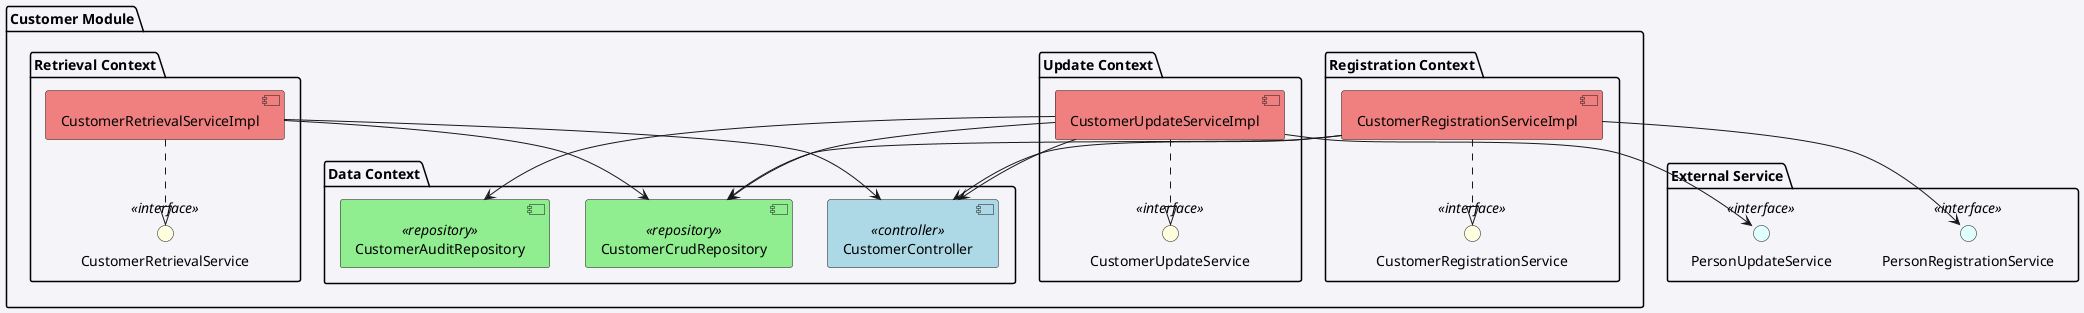 @startuml

skinparam backgroundColor #f4f4f9
skinparam componentStyle uml2

package "Customer Module" {

package "Data Context" {
    component "CustomerController" <<controller>> #lightblue
    component "CustomerCrudRepository" <<repository>> #lightgreen
    component "CustomerAuditRepository" <<repository>> #lightgreen
}

package "Registration Context" {
    interface CustomerRegistrationService <<interface>> #lightyellow
    component CustomerRegistrationServiceImpl #lightcoral

    CustomerRegistrationServiceImpl ..|> CustomerRegistrationService
    CustomerRegistrationServiceImpl --> CustomerCrudRepository
    CustomerRegistrationServiceImpl --> CustomerController
}

package "Update Context" {
    interface CustomerUpdateService <<interface>> #lightyellow
    component CustomerUpdateServiceImpl #lightcoral

    CustomerUpdateServiceImpl ..|> CustomerUpdateService
    CustomerUpdateServiceImpl --> CustomerCrudRepository
    CustomerUpdateServiceImpl --> CustomerAuditRepository
    CustomerUpdateServiceImpl --> CustomerController
}

package "Retrieval Context" {
    interface CustomerRetrievalService <<interface>> #lightyellow
    component CustomerRetrievalServiceImpl #lightcoral

    CustomerRetrievalServiceImpl ..|> CustomerRetrievalService
    CustomerRetrievalServiceImpl --> CustomerCrudRepository
    CustomerRetrievalServiceImpl --> CustomerController
}

}

package "External Service" {
    interface "PersonRegistrationService" <<interface>> #lightcyan
    interface "PersonUpdateService" <<interface>> #lightcyan
}

CustomerRegistrationServiceImpl --> PersonRegistrationService
CustomerUpdateServiceImpl --> PersonUpdateService

@enduml